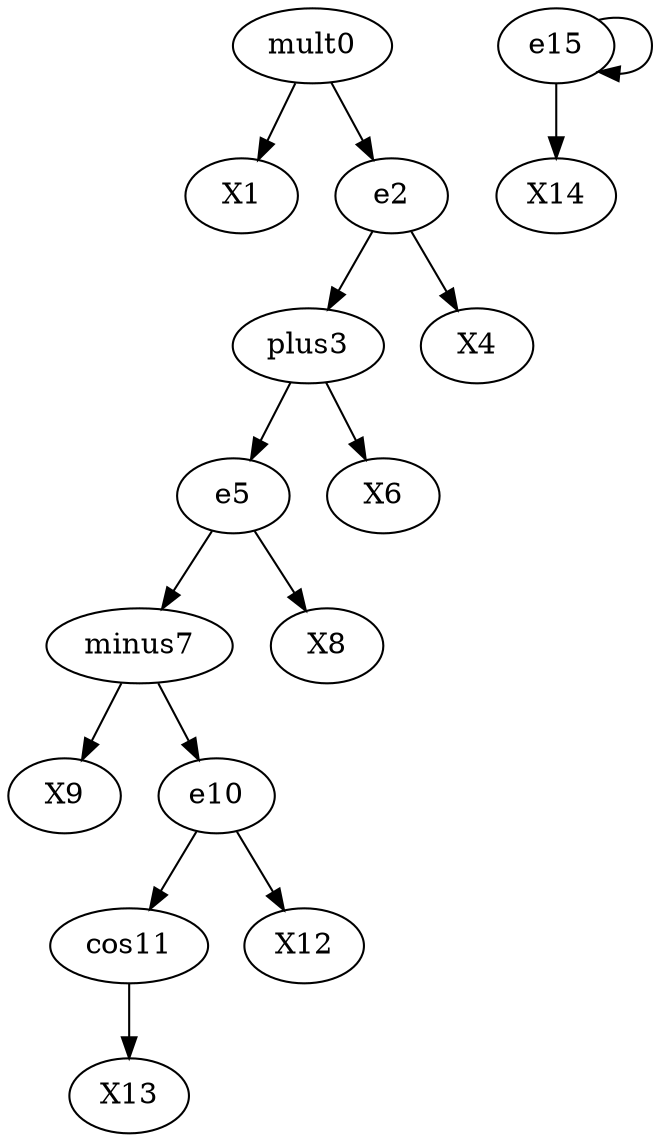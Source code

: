 digraph T {
	mult0 -> X1;
	mult0 -> e2;
	e2 -> plus3;
	e2 -> X4;
	plus3 -> e5;
	plus3 -> X6;
	e5 -> minus7;
	e5 -> X8;
	minus7 -> X9;
	minus7 -> e10;
	e10 -> cos11;
	e10 -> X12;
	cos11 -> X13;
	e15 -> X14;
	e15 -> e15;
}
